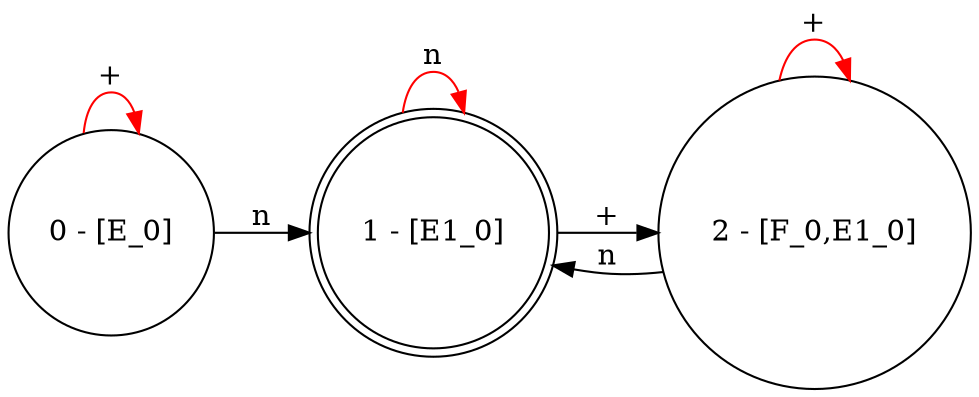 digraph {
rankdir=LR;
size="8,5";
node [shape = circle, color = black];
0 [label="0 - [E_0]"];
2 [label="2 - [F_0,E1_0]"];
node [shape = doublecircle];
1 [label="1 - [E1_0]"];
0 -> 0 [ label = "+", color = "red" ];
0 -> 1 [ label = "n", color = "black" ];
1 -> 2 [ label = "+", color = "black" ];
1 -> 1 [ label = "n", color = "red" ];
2 -> 2 [ label = "+", color = "red" ];
2 -> 1 [ label = "n", color = "black" ];
}
